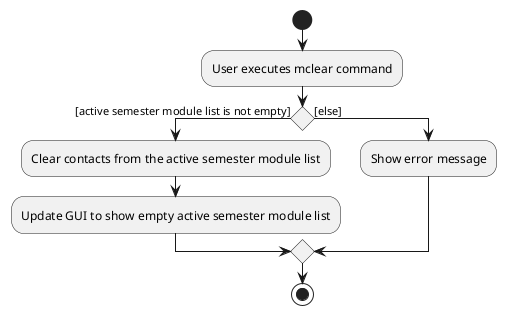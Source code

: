 @startuml
start
:User executes mclear command;

'Since the beta syntax does not support placing the condition outside the
'diamond we place it as the true branch instead.

if () then ([active semester module list is not empty])
    :Clear contacts from the active semester module list;
    :Update GUI to show empty active semester module list;
else ([else])
    :Show error message;
endif
stop
@enduml
